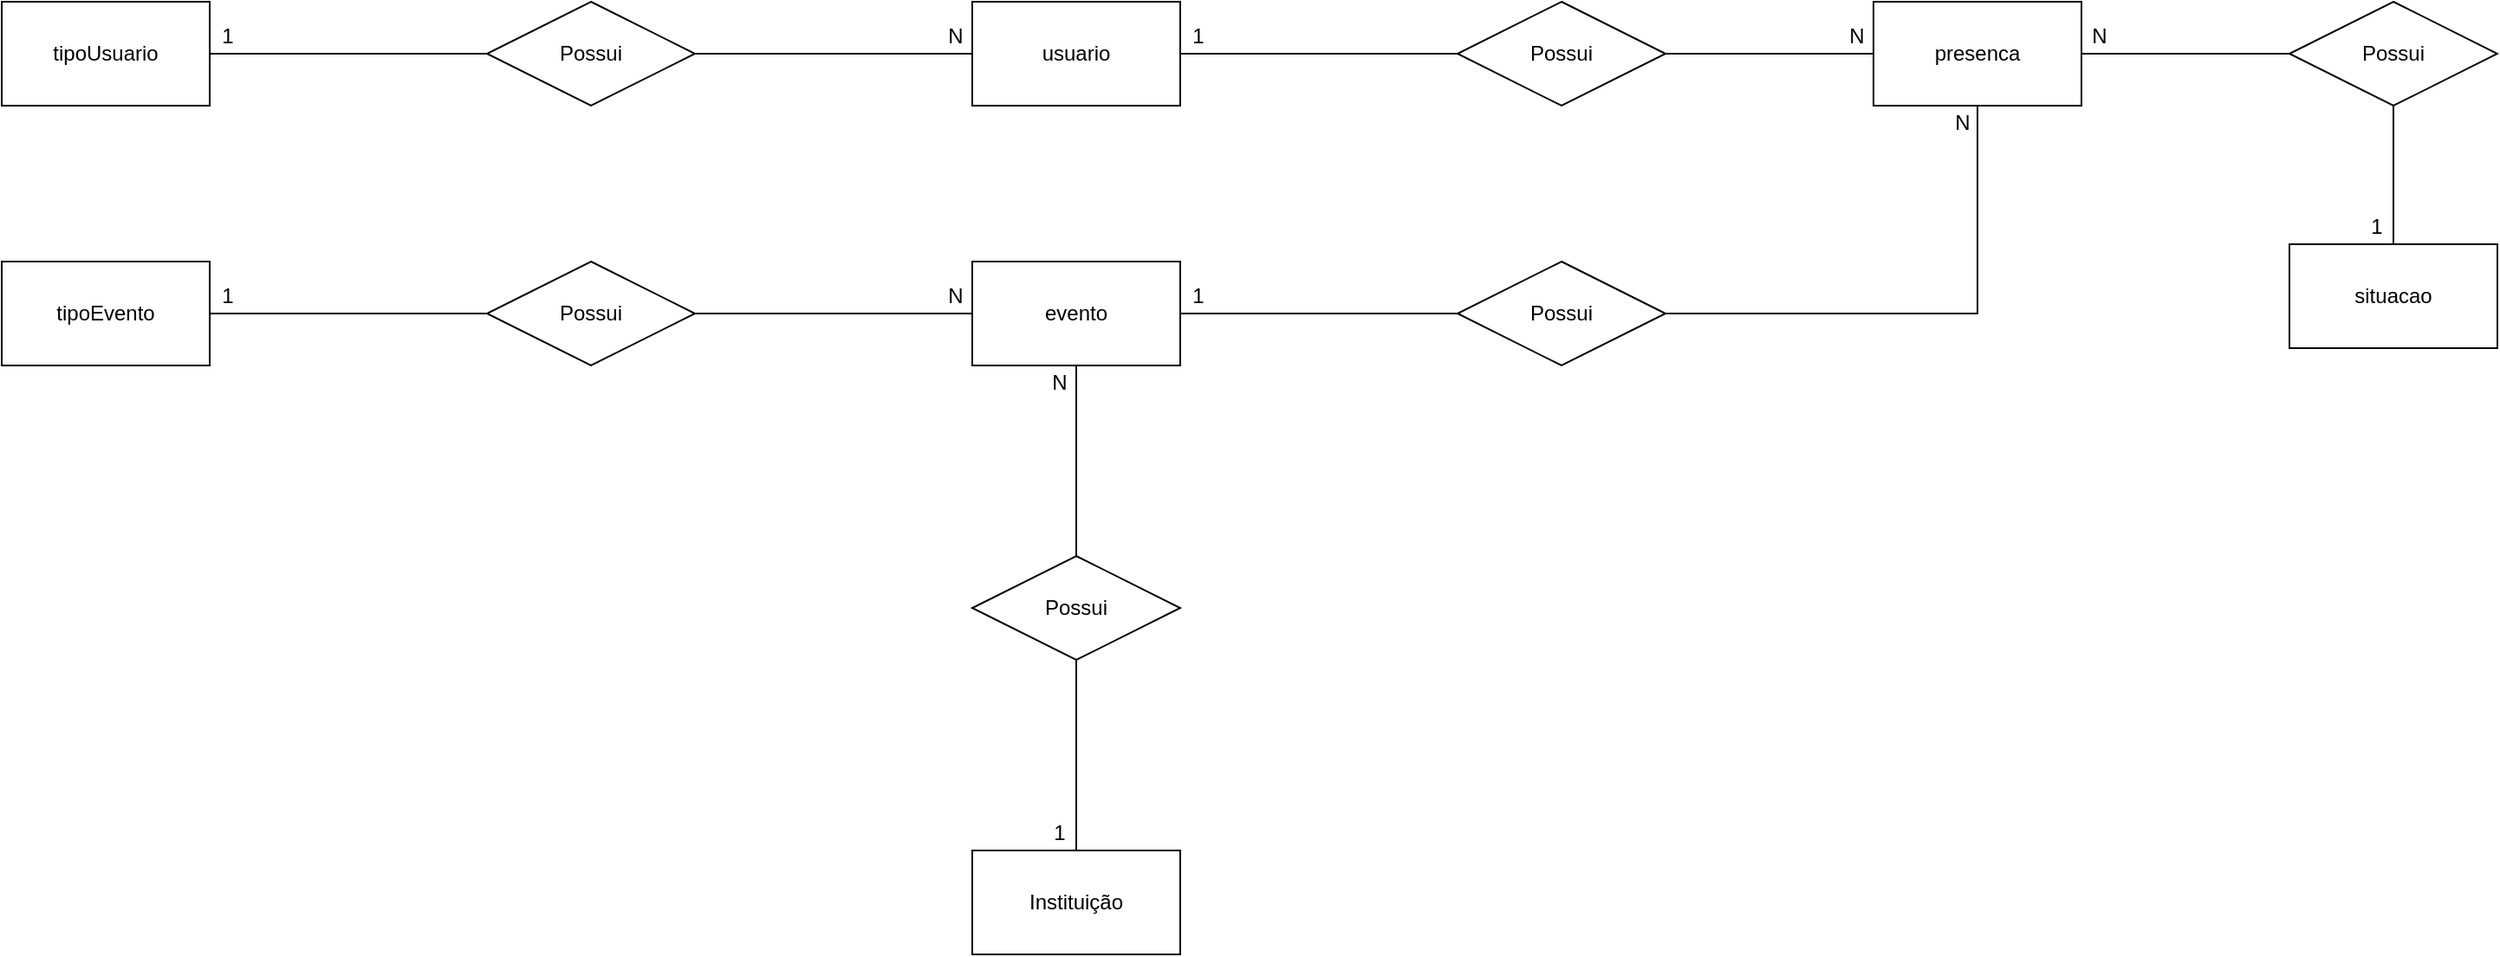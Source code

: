 <mxfile version="14.9.5" type="device" pages="2"><diagram id="WnL27m4Pfzt0Gy1SN3TX" name="Conceitual"><mxGraphModel dx="868" dy="393" grid="1" gridSize="10" guides="1" tooltips="1" connect="1" arrows="1" fold="1" page="1" pageScale="1" pageWidth="827" pageHeight="1169" math="0" shadow="0"><root><mxCell id="0"/><mxCell id="1" parent="0"/><mxCell id="gJbAUklD42hqWamAM_7r-7" style="edgeStyle=orthogonalEdgeStyle;rounded=0;orthogonalLoop=1;jettySize=auto;html=1;endArrow=none;endFill=0;" edge="1" parent="1" source="gJbAUklD42hqWamAM_7r-3" target="gJbAUklD42hqWamAM_7r-5"><mxGeometry relative="1" as="geometry"/></mxCell><mxCell id="gJbAUklD42hqWamAM_7r-3" value="tipoUsuario" style="rounded=0;whiteSpace=wrap;html=1;" vertex="1" parent="1"><mxGeometry x="120" y="40" width="120" height="60" as="geometry"/></mxCell><mxCell id="gJbAUklD42hqWamAM_7r-9" style="edgeStyle=orthogonalEdgeStyle;rounded=0;orthogonalLoop=1;jettySize=auto;html=1;endArrow=none;endFill=0;" edge="1" parent="1" source="gJbAUklD42hqWamAM_7r-5" target="gJbAUklD42hqWamAM_7r-8"><mxGeometry relative="1" as="geometry"/></mxCell><mxCell id="gJbAUklD42hqWamAM_7r-5" value="Possui" style="shape=rhombus;perimeter=rhombusPerimeter;whiteSpace=wrap;html=1;align=center;" vertex="1" parent="1"><mxGeometry x="400" y="40" width="120" height="60" as="geometry"/></mxCell><mxCell id="gJbAUklD42hqWamAM_7r-30" style="edgeStyle=orthogonalEdgeStyle;rounded=0;orthogonalLoop=1;jettySize=auto;html=1;endArrow=none;endFill=0;" edge="1" parent="1" source="gJbAUklD42hqWamAM_7r-8" target="gJbAUklD42hqWamAM_7r-27"><mxGeometry relative="1" as="geometry"/></mxCell><mxCell id="gJbAUklD42hqWamAM_7r-8" value="usuario" style="rounded=0;whiteSpace=wrap;html=1;" vertex="1" parent="1"><mxGeometry x="680" y="40" width="120" height="60" as="geometry"/></mxCell><mxCell id="gJbAUklD42hqWamAM_7r-10" style="edgeStyle=orthogonalEdgeStyle;rounded=0;orthogonalLoop=1;jettySize=auto;html=1;endArrow=none;endFill=0;" edge="1" source="gJbAUklD42hqWamAM_7r-11" target="gJbAUklD42hqWamAM_7r-13" parent="1"><mxGeometry relative="1" as="geometry"/></mxCell><mxCell id="gJbAUklD42hqWamAM_7r-11" value="tipoEvento" style="rounded=0;whiteSpace=wrap;html=1;" vertex="1" parent="1"><mxGeometry x="120" y="190" width="120" height="60" as="geometry"/></mxCell><mxCell id="gJbAUklD42hqWamAM_7r-12" style="edgeStyle=orthogonalEdgeStyle;rounded=0;orthogonalLoop=1;jettySize=auto;html=1;endArrow=none;endFill=0;" edge="1" source="gJbAUklD42hqWamAM_7r-13" target="gJbAUklD42hqWamAM_7r-14" parent="1"><mxGeometry relative="1" as="geometry"/></mxCell><mxCell id="gJbAUklD42hqWamAM_7r-13" value="Possui" style="shape=rhombus;perimeter=rhombusPerimeter;whiteSpace=wrap;html=1;align=center;" vertex="1" parent="1"><mxGeometry x="400" y="190" width="120" height="60" as="geometry"/></mxCell><mxCell id="gJbAUklD42hqWamAM_7r-29" style="edgeStyle=orthogonalEdgeStyle;rounded=0;orthogonalLoop=1;jettySize=auto;html=1;endArrow=none;endFill=0;" edge="1" parent="1" source="gJbAUklD42hqWamAM_7r-14" target="gJbAUklD42hqWamAM_7r-28"><mxGeometry relative="1" as="geometry"/></mxCell><mxCell id="gJbAUklD42hqWamAM_7r-14" value="evento" style="rounded=0;whiteSpace=wrap;html=1;" vertex="1" parent="1"><mxGeometry x="680" y="190" width="120" height="60" as="geometry"/></mxCell><mxCell id="gJbAUklD42hqWamAM_7r-18" value="" style="edgeStyle=orthogonalEdgeStyle;rounded=0;orthogonalLoop=1;jettySize=auto;html=1;endArrow=none;endFill=0;" edge="1" parent="1" source="gJbAUklD42hqWamAM_7r-15" target="gJbAUklD42hqWamAM_7r-14"><mxGeometry relative="1" as="geometry"/></mxCell><mxCell id="gJbAUklD42hqWamAM_7r-15" value="Possui" style="shape=rhombus;perimeter=rhombusPerimeter;whiteSpace=wrap;html=1;align=center;" vertex="1" parent="1"><mxGeometry x="680" y="360" width="120" height="60" as="geometry"/></mxCell><mxCell id="gJbAUklD42hqWamAM_7r-17" value="" style="edgeStyle=orthogonalEdgeStyle;rounded=0;orthogonalLoop=1;jettySize=auto;html=1;endArrow=none;endFill=0;" edge="1" parent="1" source="gJbAUklD42hqWamAM_7r-16" target="gJbAUklD42hqWamAM_7r-15"><mxGeometry relative="1" as="geometry"/></mxCell><mxCell id="gJbAUklD42hqWamAM_7r-16" value="Instituição" style="rounded=0;whiteSpace=wrap;html=1;" vertex="1" parent="1"><mxGeometry x="680" y="530" width="120" height="60" as="geometry"/></mxCell><mxCell id="gJbAUklD42hqWamAM_7r-19" value="1" style="text;html=1;align=center;verticalAlign=middle;resizable=0;points=[];autosize=1;strokeColor=none;" vertex="1" parent="1"><mxGeometry x="240" y="200" width="20" height="20" as="geometry"/></mxCell><mxCell id="gJbAUklD42hqWamAM_7r-20" value="1" style="text;html=1;align=center;verticalAlign=middle;resizable=0;points=[];autosize=1;strokeColor=none;" vertex="1" parent="1"><mxGeometry x="240" y="50" width="20" height="20" as="geometry"/></mxCell><mxCell id="gJbAUklD42hqWamAM_7r-21" value="1" style="text;html=1;align=center;verticalAlign=middle;resizable=0;points=[];autosize=1;strokeColor=none;" vertex="1" parent="1"><mxGeometry x="720" y="510" width="20" height="20" as="geometry"/></mxCell><mxCell id="gJbAUklD42hqWamAM_7r-22" value="N" style="text;html=1;align=center;verticalAlign=middle;resizable=0;points=[];autosize=1;strokeColor=none;" vertex="1" parent="1"><mxGeometry x="660" y="200" width="20" height="20" as="geometry"/></mxCell><mxCell id="gJbAUklD42hqWamAM_7r-23" value="N" style="text;html=1;align=center;verticalAlign=middle;resizable=0;points=[];autosize=1;strokeColor=none;" vertex="1" parent="1"><mxGeometry x="720" y="250" width="20" height="20" as="geometry"/></mxCell><mxCell id="gJbAUklD42hqWamAM_7r-24" value="N" style="text;html=1;align=center;verticalAlign=middle;resizable=0;points=[];autosize=1;strokeColor=none;" vertex="1" parent="1"><mxGeometry x="660" y="50" width="20" height="20" as="geometry"/></mxCell><mxCell id="gJbAUklD42hqWamAM_7r-32" style="edgeStyle=orthogonalEdgeStyle;rounded=0;orthogonalLoop=1;jettySize=auto;html=1;endArrow=none;endFill=0;" edge="1" parent="1" source="gJbAUklD42hqWamAM_7r-27" target="gJbAUklD42hqWamAM_7r-31"><mxGeometry relative="1" as="geometry"/></mxCell><mxCell id="gJbAUklD42hqWamAM_7r-27" value="Possui" style="shape=rhombus;perimeter=rhombusPerimeter;whiteSpace=wrap;html=1;align=center;" vertex="1" parent="1"><mxGeometry x="960" y="40" width="120" height="60" as="geometry"/></mxCell><mxCell id="gJbAUklD42hqWamAM_7r-33" style="edgeStyle=orthogonalEdgeStyle;rounded=0;orthogonalLoop=1;jettySize=auto;html=1;endArrow=none;endFill=0;" edge="1" parent="1" source="gJbAUklD42hqWamAM_7r-28" target="gJbAUklD42hqWamAM_7r-31"><mxGeometry relative="1" as="geometry"/></mxCell><mxCell id="gJbAUklD42hqWamAM_7r-28" value="Possui" style="shape=rhombus;perimeter=rhombusPerimeter;whiteSpace=wrap;html=1;align=center;" vertex="1" parent="1"><mxGeometry x="960" y="190" width="120" height="60" as="geometry"/></mxCell><mxCell id="gJbAUklD42hqWamAM_7r-39" style="edgeStyle=orthogonalEdgeStyle;rounded=0;orthogonalLoop=1;jettySize=auto;html=1;endArrow=none;endFill=0;" edge="1" parent="1" source="gJbAUklD42hqWamAM_7r-31" target="gJbAUklD42hqWamAM_7r-38"><mxGeometry relative="1" as="geometry"/></mxCell><mxCell id="gJbAUklD42hqWamAM_7r-31" value="presenca" style="rounded=0;whiteSpace=wrap;html=1;" vertex="1" parent="1"><mxGeometry x="1200" y="40" width="120" height="60" as="geometry"/></mxCell><mxCell id="gJbAUklD42hqWamAM_7r-34" value="N" style="text;html=1;align=center;verticalAlign=middle;resizable=0;points=[];autosize=1;strokeColor=none;" vertex="1" parent="1"><mxGeometry x="1180" y="50" width="20" height="20" as="geometry"/></mxCell><mxCell id="gJbAUklD42hqWamAM_7r-35" value="N" style="text;html=1;align=center;verticalAlign=middle;resizable=0;points=[];autosize=1;strokeColor=none;" vertex="1" parent="1"><mxGeometry x="1240.5" y="100" width="20" height="20" as="geometry"/></mxCell><mxCell id="gJbAUklD42hqWamAM_7r-36" value="1" style="text;html=1;align=center;verticalAlign=middle;resizable=0;points=[];autosize=1;strokeColor=none;" vertex="1" parent="1"><mxGeometry x="800" y="50" width="20" height="20" as="geometry"/></mxCell><mxCell id="gJbAUklD42hqWamAM_7r-37" value="1" style="text;html=1;align=center;verticalAlign=middle;resizable=0;points=[];autosize=1;strokeColor=none;" vertex="1" parent="1"><mxGeometry x="800" y="200" width="20" height="20" as="geometry"/></mxCell><mxCell id="gJbAUklD42hqWamAM_7r-38" value="Possui" style="shape=rhombus;perimeter=rhombusPerimeter;whiteSpace=wrap;html=1;align=center;" vertex="1" parent="1"><mxGeometry x="1440" y="40" width="120" height="60" as="geometry"/></mxCell><mxCell id="gJbAUklD42hqWamAM_7r-41" value="" style="edgeStyle=orthogonalEdgeStyle;rounded=0;orthogonalLoop=1;jettySize=auto;html=1;endArrow=none;endFill=0;" edge="1" parent="1" source="gJbAUklD42hqWamAM_7r-40" target="gJbAUklD42hqWamAM_7r-38"><mxGeometry relative="1" as="geometry"/></mxCell><mxCell id="gJbAUklD42hqWamAM_7r-40" value="situacao" style="rounded=0;whiteSpace=wrap;html=1;" vertex="1" parent="1"><mxGeometry x="1440" y="180" width="120" height="60" as="geometry"/></mxCell><mxCell id="gJbAUklD42hqWamAM_7r-42" value="1" style="text;html=1;align=center;verticalAlign=middle;resizable=0;points=[];autosize=1;strokeColor=none;" vertex="1" parent="1"><mxGeometry x="1480" y="160" width="20" height="20" as="geometry"/></mxCell><mxCell id="gJbAUklD42hqWamAM_7r-43" value="N" style="text;html=1;align=center;verticalAlign=middle;resizable=0;points=[];autosize=1;strokeColor=none;" vertex="1" parent="1"><mxGeometry x="1320" y="50" width="20" height="20" as="geometry"/></mxCell></root></mxGraphModel></diagram><diagram id="bdfeDhERHMNbC5XspNeh" name="Logico"><mxGraphModel dx="868" dy="393" grid="1" gridSize="10" guides="1" tooltips="1" connect="1" arrows="1" fold="1" page="1" pageScale="1" pageWidth="827" pageHeight="1169" math="0" shadow="0"><root><mxCell id="vj8YOgBfX0iUktZTcDGG-0"/><mxCell id="vj8YOgBfX0iUktZTcDGG-1" parent="vj8YOgBfX0iUktZTcDGG-0"/><mxCell id="vj8YOgBfX0iUktZTcDGG-2" value="tipoUsuario" style="shape=table;startSize=30;container=1;collapsible=1;childLayout=tableLayout;fixedRows=1;rowLines=0;fontStyle=1;align=center;resizeLast=1;" vertex="1" parent="vj8YOgBfX0iUktZTcDGG-1"><mxGeometry width="180" height="100" as="geometry"/></mxCell><mxCell id="vj8YOgBfX0iUktZTcDGG-3" value="" style="shape=partialRectangle;collapsible=0;dropTarget=0;pointerEvents=0;fillColor=none;top=0;left=0;bottom=1;right=0;points=[[0,0.5],[1,0.5]];portConstraint=eastwest;" vertex="1" parent="vj8YOgBfX0iUktZTcDGG-2"><mxGeometry y="30" width="180" height="30" as="geometry"/></mxCell><mxCell id="vj8YOgBfX0iUktZTcDGG-4" value="PK" style="shape=partialRectangle;connectable=0;fillColor=none;top=0;left=0;bottom=0;right=0;fontStyle=1;overflow=hidden;" vertex="1" parent="vj8YOgBfX0iUktZTcDGG-3"><mxGeometry width="30" height="30" as="geometry"/></mxCell><mxCell id="vj8YOgBfX0iUktZTcDGG-5" value="idTipoUsuario" style="shape=partialRectangle;connectable=0;fillColor=none;top=0;left=0;bottom=0;right=0;align=left;spacingLeft=6;fontStyle=5;overflow=hidden;" vertex="1" parent="vj8YOgBfX0iUktZTcDGG-3"><mxGeometry x="30" width="150" height="30" as="geometry"/></mxCell><mxCell id="vj8YOgBfX0iUktZTcDGG-6" value="" style="shape=partialRectangle;collapsible=0;dropTarget=0;pointerEvents=0;fillColor=none;top=0;left=0;bottom=0;right=0;points=[[0,0.5],[1,0.5]];portConstraint=eastwest;" vertex="1" parent="vj8YOgBfX0iUktZTcDGG-2"><mxGeometry y="60" width="180" height="30" as="geometry"/></mxCell><mxCell id="vj8YOgBfX0iUktZTcDGG-7" value="" style="shape=partialRectangle;connectable=0;fillColor=none;top=0;left=0;bottom=0;right=0;editable=1;overflow=hidden;" vertex="1" parent="vj8YOgBfX0iUktZTcDGG-6"><mxGeometry width="30" height="30" as="geometry"/></mxCell><mxCell id="vj8YOgBfX0iUktZTcDGG-8" value="tituloTipoUsuario" style="shape=partialRectangle;connectable=0;fillColor=none;top=0;left=0;bottom=0;right=0;align=left;spacingLeft=6;overflow=hidden;" vertex="1" parent="vj8YOgBfX0iUktZTcDGG-6"><mxGeometry x="30" width="150" height="30" as="geometry"/></mxCell><mxCell id="vj8YOgBfX0iUktZTcDGG-15" value="tipoEvento" style="shape=table;startSize=30;container=1;collapsible=1;childLayout=tableLayout;fixedRows=1;rowLines=0;fontStyle=1;align=center;resizeLast=1;" vertex="1" parent="vj8YOgBfX0iUktZTcDGG-1"><mxGeometry x="350" width="180" height="100" as="geometry"/></mxCell><mxCell id="vj8YOgBfX0iUktZTcDGG-16" value="" style="shape=partialRectangle;collapsible=0;dropTarget=0;pointerEvents=0;fillColor=none;top=0;left=0;bottom=1;right=0;points=[[0,0.5],[1,0.5]];portConstraint=eastwest;" vertex="1" parent="vj8YOgBfX0iUktZTcDGG-15"><mxGeometry y="30" width="180" height="30" as="geometry"/></mxCell><mxCell id="vj8YOgBfX0iUktZTcDGG-17" value="PK" style="shape=partialRectangle;connectable=0;fillColor=none;top=0;left=0;bottom=0;right=0;fontStyle=1;overflow=hidden;" vertex="1" parent="vj8YOgBfX0iUktZTcDGG-16"><mxGeometry width="30" height="30" as="geometry"/></mxCell><mxCell id="vj8YOgBfX0iUktZTcDGG-18" value="idTipoEvento" style="shape=partialRectangle;connectable=0;fillColor=none;top=0;left=0;bottom=0;right=0;align=left;spacingLeft=6;fontStyle=5;overflow=hidden;" vertex="1" parent="vj8YOgBfX0iUktZTcDGG-16"><mxGeometry x="30" width="150" height="30" as="geometry"/></mxCell><mxCell id="vj8YOgBfX0iUktZTcDGG-19" value="" style="shape=partialRectangle;collapsible=0;dropTarget=0;pointerEvents=0;fillColor=none;top=0;left=0;bottom=0;right=0;points=[[0,0.5],[1,0.5]];portConstraint=eastwest;" vertex="1" parent="vj8YOgBfX0iUktZTcDGG-15"><mxGeometry y="60" width="180" height="30" as="geometry"/></mxCell><mxCell id="vj8YOgBfX0iUktZTcDGG-20" value="" style="shape=partialRectangle;connectable=0;fillColor=none;top=0;left=0;bottom=0;right=0;editable=1;overflow=hidden;" vertex="1" parent="vj8YOgBfX0iUktZTcDGG-19"><mxGeometry width="30" height="30" as="geometry"/></mxCell><mxCell id="vj8YOgBfX0iUktZTcDGG-21" value="tituloTipoEvento" style="shape=partialRectangle;connectable=0;fillColor=none;top=0;left=0;bottom=0;right=0;align=left;spacingLeft=6;overflow=hidden;" vertex="1" parent="vj8YOgBfX0iUktZTcDGG-19"><mxGeometry x="30" width="150" height="30" as="geometry"/></mxCell><mxCell id="vj8YOgBfX0iUktZTcDGG-22" value="usuario" style="shape=table;startSize=30;container=1;collapsible=1;childLayout=tableLayout;fixedRows=1;rowLines=0;fontStyle=1;align=center;resizeLast=1;" vertex="1" parent="vj8YOgBfX0iUktZTcDGG-1"><mxGeometry y="180" width="180" height="190" as="geometry"/></mxCell><mxCell id="vj8YOgBfX0iUktZTcDGG-23" value="" style="shape=partialRectangle;collapsible=0;dropTarget=0;pointerEvents=0;fillColor=none;top=0;left=0;bottom=0;right=0;points=[[0,0.5],[1,0.5]];portConstraint=eastwest;" vertex="1" parent="vj8YOgBfX0iUktZTcDGG-22"><mxGeometry y="30" width="180" height="30" as="geometry"/></mxCell><mxCell id="vj8YOgBfX0iUktZTcDGG-24" value="PK" style="shape=partialRectangle;connectable=0;fillColor=none;top=0;left=0;bottom=0;right=0;fontStyle=1;overflow=hidden;" vertex="1" parent="vj8YOgBfX0iUktZTcDGG-23"><mxGeometry width="60" height="30" as="geometry"/></mxCell><mxCell id="vj8YOgBfX0iUktZTcDGG-25" value="idUsuario" style="shape=partialRectangle;connectable=0;fillColor=none;top=0;left=0;bottom=0;right=0;align=left;spacingLeft=6;fontStyle=5;overflow=hidden;" vertex="1" parent="vj8YOgBfX0iUktZTcDGG-23"><mxGeometry x="60" width="120" height="30" as="geometry"/></mxCell><mxCell id="vj8YOgBfX0iUktZTcDGG-26" value="" style="shape=partialRectangle;collapsible=0;dropTarget=0;pointerEvents=0;fillColor=none;top=0;left=0;bottom=1;right=0;points=[[0,0.5],[1,0.5]];portConstraint=eastwest;" vertex="1" parent="vj8YOgBfX0iUktZTcDGG-22"><mxGeometry y="60" width="180" height="30" as="geometry"/></mxCell><mxCell id="vj8YOgBfX0iUktZTcDGG-27" value="FK" style="shape=partialRectangle;connectable=0;fillColor=none;top=0;left=0;bottom=0;right=0;fontStyle=1;overflow=hidden;" vertex="1" parent="vj8YOgBfX0iUktZTcDGG-26"><mxGeometry width="60" height="30" as="geometry"/></mxCell><mxCell id="vj8YOgBfX0iUktZTcDGG-28" value="idTipoUsuario" style="shape=partialRectangle;connectable=0;fillColor=none;top=0;left=0;bottom=0;right=0;align=left;spacingLeft=6;fontStyle=5;overflow=hidden;" vertex="1" parent="vj8YOgBfX0iUktZTcDGG-26"><mxGeometry x="60" width="120" height="30" as="geometry"/></mxCell><mxCell id="vj8YOgBfX0iUktZTcDGG-29" value="" style="shape=partialRectangle;collapsible=0;dropTarget=0;pointerEvents=0;fillColor=none;top=0;left=0;bottom=0;right=0;points=[[0,0.5],[1,0.5]];portConstraint=eastwest;" vertex="1" parent="vj8YOgBfX0iUktZTcDGG-22"><mxGeometry y="90" width="180" height="30" as="geometry"/></mxCell><mxCell id="vj8YOgBfX0iUktZTcDGG-30" value="" style="shape=partialRectangle;connectable=0;fillColor=none;top=0;left=0;bottom=0;right=0;editable=1;overflow=hidden;" vertex="1" parent="vj8YOgBfX0iUktZTcDGG-29"><mxGeometry width="60" height="30" as="geometry"/></mxCell><mxCell id="vj8YOgBfX0iUktZTcDGG-31" value="nomeUsuario" style="shape=partialRectangle;connectable=0;fillColor=none;top=0;left=0;bottom=0;right=0;align=left;spacingLeft=6;overflow=hidden;" vertex="1" parent="vj8YOgBfX0iUktZTcDGG-29"><mxGeometry x="60" width="120" height="30" as="geometry"/></mxCell><mxCell id="vj8YOgBfX0iUktZTcDGG-32" value="" style="shape=partialRectangle;collapsible=0;dropTarget=0;pointerEvents=0;fillColor=none;top=0;left=0;bottom=0;right=0;points=[[0,0.5],[1,0.5]];portConstraint=eastwest;" vertex="1" parent="vj8YOgBfX0iUktZTcDGG-22"><mxGeometry y="120" width="180" height="30" as="geometry"/></mxCell><mxCell id="vj8YOgBfX0iUktZTcDGG-33" value="" style="shape=partialRectangle;connectable=0;fillColor=none;top=0;left=0;bottom=0;right=0;editable=1;overflow=hidden;" vertex="1" parent="vj8YOgBfX0iUktZTcDGG-32"><mxGeometry width="60" height="30" as="geometry"/></mxCell><mxCell id="vj8YOgBfX0iUktZTcDGG-34" value="email" style="shape=partialRectangle;connectable=0;fillColor=none;top=0;left=0;bottom=0;right=0;align=left;spacingLeft=6;overflow=hidden;" vertex="1" parent="vj8YOgBfX0iUktZTcDGG-32"><mxGeometry x="60" width="120" height="30" as="geometry"/></mxCell><mxCell id="vj8YOgBfX0iUktZTcDGG-35" value="" style="shape=partialRectangle;collapsible=0;dropTarget=0;pointerEvents=0;fillColor=none;top=0;left=0;bottom=0;right=0;points=[[0,0.5],[1,0.5]];portConstraint=eastwest;" vertex="1" parent="vj8YOgBfX0iUktZTcDGG-22"><mxGeometry y="150" width="180" height="30" as="geometry"/></mxCell><mxCell id="vj8YOgBfX0iUktZTcDGG-36" value="" style="shape=partialRectangle;connectable=0;fillColor=none;top=0;left=0;bottom=0;right=0;editable=1;overflow=hidden;" vertex="1" parent="vj8YOgBfX0iUktZTcDGG-35"><mxGeometry width="60" height="30" as="geometry"/></mxCell><mxCell id="vj8YOgBfX0iUktZTcDGG-37" value="senha" style="shape=partialRectangle;connectable=0;fillColor=none;top=0;left=0;bottom=0;right=0;align=left;spacingLeft=6;overflow=hidden;" vertex="1" parent="vj8YOgBfX0iUktZTcDGG-35"><mxGeometry x="60" width="120" height="30" as="geometry"/></mxCell><mxCell id="vj8YOgBfX0iUktZTcDGG-38" value="evento" style="shape=table;startSize=30;container=1;collapsible=1;childLayout=tableLayout;fixedRows=1;rowLines=0;fontStyle=1;align=center;resizeLast=1;" vertex="1" parent="vj8YOgBfX0iUktZTcDGG-1"><mxGeometry x="550" y="210" width="180" height="250" as="geometry"/></mxCell><mxCell id="vj8YOgBfX0iUktZTcDGG-39" value="" style="shape=partialRectangle;collapsible=0;dropTarget=0;pointerEvents=0;fillColor=none;top=0;left=0;bottom=0;right=0;points=[[0,0.5],[1,0.5]];portConstraint=eastwest;" vertex="1" parent="vj8YOgBfX0iUktZTcDGG-38"><mxGeometry y="30" width="180" height="30" as="geometry"/></mxCell><mxCell id="vj8YOgBfX0iUktZTcDGG-40" value="PK" style="shape=partialRectangle;connectable=0;fillColor=none;top=0;left=0;bottom=0;right=0;fontStyle=1;overflow=hidden;" vertex="1" parent="vj8YOgBfX0iUktZTcDGG-39"><mxGeometry width="60" height="30" as="geometry"/></mxCell><mxCell id="vj8YOgBfX0iUktZTcDGG-41" value="idEvento" style="shape=partialRectangle;connectable=0;fillColor=none;top=0;left=0;bottom=0;right=0;align=left;spacingLeft=6;fontStyle=5;overflow=hidden;" vertex="1" parent="vj8YOgBfX0iUktZTcDGG-39"><mxGeometry x="60" width="120" height="30" as="geometry"/></mxCell><mxCell id="vj8YOgBfX0iUktZTcDGG-54" value="" style="shape=partialRectangle;collapsible=0;dropTarget=0;pointerEvents=0;fillColor=none;top=0;left=0;bottom=0;right=0;points=[[0,0.5],[1,0.5]];portConstraint=eastwest;" vertex="1" parent="vj8YOgBfX0iUktZTcDGG-38"><mxGeometry y="60" width="180" height="30" as="geometry"/></mxCell><mxCell id="vj8YOgBfX0iUktZTcDGG-55" value="FK" style="shape=partialRectangle;connectable=0;fillColor=none;top=0;left=0;bottom=0;right=0;fontStyle=1;overflow=hidden;" vertex="1" parent="vj8YOgBfX0iUktZTcDGG-54"><mxGeometry width="60" height="30" as="geometry"/></mxCell><mxCell id="vj8YOgBfX0iUktZTcDGG-56" value="idInstituicao" style="shape=partialRectangle;connectable=0;fillColor=none;top=0;left=0;bottom=0;right=0;align=left;spacingLeft=6;fontStyle=5;overflow=hidden;" vertex="1" parent="vj8YOgBfX0iUktZTcDGG-54"><mxGeometry x="60" width="120" height="30" as="geometry"/></mxCell><mxCell id="vj8YOgBfX0iUktZTcDGG-42" value="" style="shape=partialRectangle;collapsible=0;dropTarget=0;pointerEvents=0;fillColor=none;top=0;left=0;bottom=1;right=0;points=[[0,0.5],[1,0.5]];portConstraint=eastwest;" vertex="1" parent="vj8YOgBfX0iUktZTcDGG-38"><mxGeometry y="90" width="180" height="30" as="geometry"/></mxCell><mxCell id="vj8YOgBfX0iUktZTcDGG-43" value="FK" style="shape=partialRectangle;connectable=0;fillColor=none;top=0;left=0;bottom=0;right=0;fontStyle=1;overflow=hidden;" vertex="1" parent="vj8YOgBfX0iUktZTcDGG-42"><mxGeometry width="60" height="30" as="geometry"/></mxCell><mxCell id="vj8YOgBfX0iUktZTcDGG-44" value="idTipoEvento" style="shape=partialRectangle;connectable=0;fillColor=none;top=0;left=0;bottom=0;right=0;align=left;spacingLeft=6;fontStyle=5;overflow=hidden;" vertex="1" parent="vj8YOgBfX0iUktZTcDGG-42"><mxGeometry x="60" width="120" height="30" as="geometry"/></mxCell><mxCell id="vj8YOgBfX0iUktZTcDGG-45" value="" style="shape=partialRectangle;collapsible=0;dropTarget=0;pointerEvents=0;fillColor=none;top=0;left=0;bottom=0;right=0;points=[[0,0.5],[1,0.5]];portConstraint=eastwest;" vertex="1" parent="vj8YOgBfX0iUktZTcDGG-38"><mxGeometry y="120" width="180" height="30" as="geometry"/></mxCell><mxCell id="vj8YOgBfX0iUktZTcDGG-46" value="" style="shape=partialRectangle;connectable=0;fillColor=none;top=0;left=0;bottom=0;right=0;editable=1;overflow=hidden;" vertex="1" parent="vj8YOgBfX0iUktZTcDGG-45"><mxGeometry width="60" height="30" as="geometry"/></mxCell><mxCell id="vj8YOgBfX0iUktZTcDGG-47" value="nomeEvento" style="shape=partialRectangle;connectable=0;fillColor=none;top=0;left=0;bottom=0;right=0;align=left;spacingLeft=6;overflow=hidden;" vertex="1" parent="vj8YOgBfX0iUktZTcDGG-45"><mxGeometry x="60" width="120" height="30" as="geometry"/></mxCell><mxCell id="vj8YOgBfX0iUktZTcDGG-48" value="" style="shape=partialRectangle;collapsible=0;dropTarget=0;pointerEvents=0;fillColor=none;top=0;left=0;bottom=0;right=0;points=[[0,0.5],[1,0.5]];portConstraint=eastwest;" vertex="1" parent="vj8YOgBfX0iUktZTcDGG-38"><mxGeometry y="150" width="180" height="30" as="geometry"/></mxCell><mxCell id="vj8YOgBfX0iUktZTcDGG-49" value="" style="shape=partialRectangle;connectable=0;fillColor=none;top=0;left=0;bottom=0;right=0;editable=1;overflow=hidden;" vertex="1" parent="vj8YOgBfX0iUktZTcDGG-48"><mxGeometry width="60" height="30" as="geometry"/></mxCell><mxCell id="vj8YOgBfX0iUktZTcDGG-50" value="descricaoEvento" style="shape=partialRectangle;connectable=0;fillColor=none;top=0;left=0;bottom=0;right=0;align=left;spacingLeft=6;overflow=hidden;" vertex="1" parent="vj8YOgBfX0iUktZTcDGG-48"><mxGeometry x="60" width="120" height="30" as="geometry"/></mxCell><mxCell id="vj8YOgBfX0iUktZTcDGG-57" value="" style="shape=partialRectangle;collapsible=0;dropTarget=0;pointerEvents=0;fillColor=none;top=0;left=0;bottom=0;right=0;points=[[0,0.5],[1,0.5]];portConstraint=eastwest;" vertex="1" parent="vj8YOgBfX0iUktZTcDGG-38"><mxGeometry y="180" width="180" height="30" as="geometry"/></mxCell><mxCell id="vj8YOgBfX0iUktZTcDGG-58" value="" style="shape=partialRectangle;connectable=0;fillColor=none;top=0;left=0;bottom=0;right=0;editable=1;overflow=hidden;" vertex="1" parent="vj8YOgBfX0iUktZTcDGG-57"><mxGeometry width="60" height="30" as="geometry"/></mxCell><mxCell id="vj8YOgBfX0iUktZTcDGG-59" value="acessoEvento" style="shape=partialRectangle;connectable=0;fillColor=none;top=0;left=0;bottom=0;right=0;align=left;spacingLeft=6;overflow=hidden;" vertex="1" parent="vj8YOgBfX0iUktZTcDGG-57"><mxGeometry x="60" width="120" height="30" as="geometry"/></mxCell><mxCell id="vj8YOgBfX0iUktZTcDGG-51" value="" style="shape=partialRectangle;collapsible=0;dropTarget=0;pointerEvents=0;fillColor=none;top=0;left=0;bottom=0;right=0;points=[[0,0.5],[1,0.5]];portConstraint=eastwest;" vertex="1" parent="vj8YOgBfX0iUktZTcDGG-38"><mxGeometry y="210" width="180" height="30" as="geometry"/></mxCell><mxCell id="vj8YOgBfX0iUktZTcDGG-52" value="" style="shape=partialRectangle;connectable=0;fillColor=none;top=0;left=0;bottom=0;right=0;editable=1;overflow=hidden;" vertex="1" parent="vj8YOgBfX0iUktZTcDGG-51"><mxGeometry width="60" height="30" as="geometry"/></mxCell><mxCell id="vj8YOgBfX0iUktZTcDGG-53" value="dataEvento" style="shape=partialRectangle;connectable=0;fillColor=none;top=0;left=0;bottom=0;right=0;align=left;spacingLeft=6;overflow=hidden;" vertex="1" parent="vj8YOgBfX0iUktZTcDGG-51"><mxGeometry x="60" width="120" height="30" as="geometry"/></mxCell><mxCell id="vj8YOgBfX0iUktZTcDGG-60" value="instituicao" style="shape=table;startSize=30;container=1;collapsible=1;childLayout=tableLayout;fixedRows=1;rowLines=0;fontStyle=1;align=center;resizeLast=1;" vertex="1" parent="vj8YOgBfX0iUktZTcDGG-1"><mxGeometry x="647" width="180" height="160" as="geometry"/></mxCell><mxCell id="vj8YOgBfX0iUktZTcDGG-61" value="" style="shape=partialRectangle;collapsible=0;dropTarget=0;pointerEvents=0;fillColor=none;top=0;left=0;bottom=1;right=0;points=[[0,0.5],[1,0.5]];portConstraint=eastwest;" vertex="1" parent="vj8YOgBfX0iUktZTcDGG-60"><mxGeometry y="30" width="180" height="30" as="geometry"/></mxCell><mxCell id="vj8YOgBfX0iUktZTcDGG-62" value="PK" style="shape=partialRectangle;connectable=0;fillColor=none;top=0;left=0;bottom=0;right=0;fontStyle=1;overflow=hidden;" vertex="1" parent="vj8YOgBfX0iUktZTcDGG-61"><mxGeometry width="30" height="30" as="geometry"/></mxCell><mxCell id="vj8YOgBfX0iUktZTcDGG-63" value="idInstituicao" style="shape=partialRectangle;connectable=0;fillColor=none;top=0;left=0;bottom=0;right=0;align=left;spacingLeft=6;fontStyle=5;overflow=hidden;" vertex="1" parent="vj8YOgBfX0iUktZTcDGG-61"><mxGeometry x="30" width="150" height="30" as="geometry"/></mxCell><mxCell id="vj8YOgBfX0iUktZTcDGG-64" value="" style="shape=partialRectangle;collapsible=0;dropTarget=0;pointerEvents=0;fillColor=none;top=0;left=0;bottom=0;right=0;points=[[0,0.5],[1,0.5]];portConstraint=eastwest;" vertex="1" parent="vj8YOgBfX0iUktZTcDGG-60"><mxGeometry y="60" width="180" height="30" as="geometry"/></mxCell><mxCell id="vj8YOgBfX0iUktZTcDGG-65" value="" style="shape=partialRectangle;connectable=0;fillColor=none;top=0;left=0;bottom=0;right=0;editable=1;overflow=hidden;" vertex="1" parent="vj8YOgBfX0iUktZTcDGG-64"><mxGeometry width="30" height="30" as="geometry"/></mxCell><mxCell id="vj8YOgBfX0iUktZTcDGG-66" value="cnpj" style="shape=partialRectangle;connectable=0;fillColor=none;top=0;left=0;bottom=0;right=0;align=left;spacingLeft=6;overflow=hidden;" vertex="1" parent="vj8YOgBfX0iUktZTcDGG-64"><mxGeometry x="30" width="150" height="30" as="geometry"/></mxCell><mxCell id="vj8YOgBfX0iUktZTcDGG-67" value="" style="shape=partialRectangle;collapsible=0;dropTarget=0;pointerEvents=0;fillColor=none;top=0;left=0;bottom=0;right=0;points=[[0,0.5],[1,0.5]];portConstraint=eastwest;" vertex="1" parent="vj8YOgBfX0iUktZTcDGG-60"><mxGeometry y="90" width="180" height="30" as="geometry"/></mxCell><mxCell id="vj8YOgBfX0iUktZTcDGG-68" value="" style="shape=partialRectangle;connectable=0;fillColor=none;top=0;left=0;bottom=0;right=0;editable=1;overflow=hidden;" vertex="1" parent="vj8YOgBfX0iUktZTcDGG-67"><mxGeometry width="30" height="30" as="geometry"/></mxCell><mxCell id="vj8YOgBfX0iUktZTcDGG-69" value="nomeFantasia" style="shape=partialRectangle;connectable=0;fillColor=none;top=0;left=0;bottom=0;right=0;align=left;spacingLeft=6;overflow=hidden;" vertex="1" parent="vj8YOgBfX0iUktZTcDGG-67"><mxGeometry x="30" width="150" height="30" as="geometry"/></mxCell><mxCell id="vj8YOgBfX0iUktZTcDGG-70" value="" style="shape=partialRectangle;collapsible=0;dropTarget=0;pointerEvents=0;fillColor=none;top=0;left=0;bottom=0;right=0;points=[[0,0.5],[1,0.5]];portConstraint=eastwest;" vertex="1" parent="vj8YOgBfX0iUktZTcDGG-60"><mxGeometry y="120" width="180" height="30" as="geometry"/></mxCell><mxCell id="vj8YOgBfX0iUktZTcDGG-71" value="" style="shape=partialRectangle;connectable=0;fillColor=none;top=0;left=0;bottom=0;right=0;editable=1;overflow=hidden;" vertex="1" parent="vj8YOgBfX0iUktZTcDGG-70"><mxGeometry width="30" height="30" as="geometry"/></mxCell><mxCell id="vj8YOgBfX0iUktZTcDGG-72" value="endereco" style="shape=partialRectangle;connectable=0;fillColor=none;top=0;left=0;bottom=0;right=0;align=left;spacingLeft=6;overflow=hidden;" vertex="1" parent="vj8YOgBfX0iUktZTcDGG-70"><mxGeometry x="30" width="150" height="30" as="geometry"/></mxCell><mxCell id="vj8YOgBfX0iUktZTcDGG-73" value="presenca" style="shape=table;startSize=30;container=1;collapsible=1;childLayout=tableLayout;fixedRows=1;rowLines=0;fontStyle=1;align=center;resizeLast=1;" vertex="1" parent="vj8YOgBfX0iUktZTcDGG-1"><mxGeometry x="290" y="210" width="180" height="220" as="geometry"/></mxCell><mxCell id="vj8YOgBfX0iUktZTcDGG-74" value="" style="shape=partialRectangle;collapsible=0;dropTarget=0;pointerEvents=0;fillColor=none;top=0;left=0;bottom=0;right=0;points=[[0,0.5],[1,0.5]];portConstraint=eastwest;" vertex="1" parent="vj8YOgBfX0iUktZTcDGG-73"><mxGeometry y="30" width="180" height="30" as="geometry"/></mxCell><mxCell id="vj8YOgBfX0iUktZTcDGG-75" value="PK" style="shape=partialRectangle;connectable=0;fillColor=none;top=0;left=0;bottom=0;right=0;fontStyle=1;overflow=hidden;" vertex="1" parent="vj8YOgBfX0iUktZTcDGG-74"><mxGeometry width="60" height="30" as="geometry"/></mxCell><mxCell id="vj8YOgBfX0iUktZTcDGG-76" value="idPresenca" style="shape=partialRectangle;connectable=0;fillColor=none;top=0;left=0;bottom=0;right=0;align=left;spacingLeft=6;fontStyle=5;overflow=hidden;" vertex="1" parent="vj8YOgBfX0iUktZTcDGG-74"><mxGeometry x="60" width="120" height="30" as="geometry"/></mxCell><mxCell id="vj8YOgBfX0iUktZTcDGG-86" value="" style="shape=partialRectangle;collapsible=0;dropTarget=0;pointerEvents=0;fillColor=none;top=0;left=0;bottom=0;right=0;points=[[0,0.5],[1,0.5]];portConstraint=eastwest;" vertex="1" parent="vj8YOgBfX0iUktZTcDGG-73"><mxGeometry y="60" width="180" height="30" as="geometry"/></mxCell><mxCell id="vj8YOgBfX0iUktZTcDGG-87" value="FK" style="shape=partialRectangle;connectable=0;fillColor=none;top=0;left=0;bottom=0;right=0;fontStyle=1;overflow=hidden;" vertex="1" parent="vj8YOgBfX0iUktZTcDGG-86"><mxGeometry width="60" height="30" as="geometry"/></mxCell><mxCell id="vj8YOgBfX0iUktZTcDGG-88" value="idEvento" style="shape=partialRectangle;connectable=0;fillColor=none;top=0;left=0;bottom=0;right=0;align=left;spacingLeft=6;fontStyle=5;overflow=hidden;" vertex="1" parent="vj8YOgBfX0iUktZTcDGG-86"><mxGeometry x="60" width="120" height="30" as="geometry"/></mxCell><mxCell id="vj8YOgBfX0iUktZTcDGG-89" value="" style="shape=partialRectangle;collapsible=0;dropTarget=0;pointerEvents=0;fillColor=none;top=0;left=0;bottom=0;right=0;points=[[0,0.5],[1,0.5]];portConstraint=eastwest;" vertex="1" parent="vj8YOgBfX0iUktZTcDGG-73"><mxGeometry y="90" width="180" height="30" as="geometry"/></mxCell><mxCell id="vj8YOgBfX0iUktZTcDGG-90" value="FK" style="shape=partialRectangle;connectable=0;fillColor=none;top=0;left=0;bottom=0;right=0;fontStyle=1;overflow=hidden;" vertex="1" parent="vj8YOgBfX0iUktZTcDGG-89"><mxGeometry width="60" height="30" as="geometry"/></mxCell><mxCell id="vj8YOgBfX0iUktZTcDGG-91" value="idUsuario" style="shape=partialRectangle;connectable=0;fillColor=none;top=0;left=0;bottom=0;right=0;align=left;spacingLeft=6;fontStyle=5;overflow=hidden;" vertex="1" parent="vj8YOgBfX0iUktZTcDGG-89"><mxGeometry x="60" width="120" height="30" as="geometry"/></mxCell><mxCell id="vj8YOgBfX0iUktZTcDGG-77" value="" style="shape=partialRectangle;collapsible=0;dropTarget=0;pointerEvents=0;fillColor=none;top=0;left=0;bottom=1;right=0;points=[[0,0.5],[1,0.5]];portConstraint=eastwest;" vertex="1" parent="vj8YOgBfX0iUktZTcDGG-73"><mxGeometry y="120" width="180" height="30" as="geometry"/></mxCell><mxCell id="vj8YOgBfX0iUktZTcDGG-78" value="FK" style="shape=partialRectangle;connectable=0;fillColor=none;top=0;left=0;bottom=0;right=0;fontStyle=1;overflow=hidden;" vertex="1" parent="vj8YOgBfX0iUktZTcDGG-77"><mxGeometry width="60" height="30" as="geometry"/></mxCell><mxCell id="vj8YOgBfX0iUktZTcDGG-79" value="idSituacao" style="shape=partialRectangle;connectable=0;fillColor=none;top=0;left=0;bottom=0;right=0;align=left;spacingLeft=6;fontStyle=5;overflow=hidden;" vertex="1" parent="vj8YOgBfX0iUktZTcDGG-77"><mxGeometry x="60" width="120" height="30" as="geometry"/></mxCell><mxCell id="vj8YOgBfX0iUktZTcDGG-80" value="" style="shape=partialRectangle;collapsible=0;dropTarget=0;pointerEvents=0;fillColor=none;top=0;left=0;bottom=0;right=0;points=[[0,0.5],[1,0.5]];portConstraint=eastwest;" vertex="1" parent="vj8YOgBfX0iUktZTcDGG-73"><mxGeometry y="150" width="180" height="30" as="geometry"/></mxCell><mxCell id="vj8YOgBfX0iUktZTcDGG-81" value="" style="shape=partialRectangle;connectable=0;fillColor=none;top=0;left=0;bottom=0;right=0;editable=1;overflow=hidden;" vertex="1" parent="vj8YOgBfX0iUktZTcDGG-80"><mxGeometry width="60" height="30" as="geometry"/></mxCell><mxCell id="vj8YOgBfX0iUktZTcDGG-82" value="Row 3" style="shape=partialRectangle;connectable=0;fillColor=none;top=0;left=0;bottom=0;right=0;align=left;spacingLeft=6;overflow=hidden;" vertex="1" parent="vj8YOgBfX0iUktZTcDGG-80"><mxGeometry x="60" width="120" height="30" as="geometry"/></mxCell><mxCell id="vj8YOgBfX0iUktZTcDGG-83" value="" style="shape=partialRectangle;collapsible=0;dropTarget=0;pointerEvents=0;fillColor=none;top=0;left=0;bottom=0;right=0;points=[[0,0.5],[1,0.5]];portConstraint=eastwest;" vertex="1" parent="vj8YOgBfX0iUktZTcDGG-73"><mxGeometry y="180" width="180" height="30" as="geometry"/></mxCell><mxCell id="vj8YOgBfX0iUktZTcDGG-84" value="" style="shape=partialRectangle;connectable=0;fillColor=none;top=0;left=0;bottom=0;right=0;editable=1;overflow=hidden;" vertex="1" parent="vj8YOgBfX0iUktZTcDGG-83"><mxGeometry width="60" height="30" as="geometry"/></mxCell><mxCell id="vj8YOgBfX0iUktZTcDGG-85" value="Row 4" style="shape=partialRectangle;connectable=0;fillColor=none;top=0;left=0;bottom=0;right=0;align=left;spacingLeft=6;overflow=hidden;" vertex="1" parent="vj8YOgBfX0iUktZTcDGG-83"><mxGeometry x="60" width="120" height="30" as="geometry"/></mxCell><mxCell id="vj8YOgBfX0iUktZTcDGG-92" value="situacao" style="shape=table;startSize=30;container=1;collapsible=1;childLayout=tableLayout;fixedRows=1;rowLines=0;fontStyle=1;align=center;resizeLast=1;" vertex="1" parent="vj8YOgBfX0iUktZTcDGG-1"><mxGeometry x="290" y="520" width="180" height="100" as="geometry"/></mxCell><mxCell id="vj8YOgBfX0iUktZTcDGG-93" value="" style="shape=partialRectangle;collapsible=0;dropTarget=0;pointerEvents=0;fillColor=none;top=0;left=0;bottom=1;right=0;points=[[0,0.5],[1,0.5]];portConstraint=eastwest;" vertex="1" parent="vj8YOgBfX0iUktZTcDGG-92"><mxGeometry y="30" width="180" height="30" as="geometry"/></mxCell><mxCell id="vj8YOgBfX0iUktZTcDGG-94" value="PK" style="shape=partialRectangle;connectable=0;fillColor=none;top=0;left=0;bottom=0;right=0;fontStyle=1;overflow=hidden;" vertex="1" parent="vj8YOgBfX0iUktZTcDGG-93"><mxGeometry width="30" height="30" as="geometry"/></mxCell><mxCell id="vj8YOgBfX0iUktZTcDGG-95" value="idSituacao" style="shape=partialRectangle;connectable=0;fillColor=none;top=0;left=0;bottom=0;right=0;align=left;spacingLeft=6;fontStyle=5;overflow=hidden;" vertex="1" parent="vj8YOgBfX0iUktZTcDGG-93"><mxGeometry x="30" width="150" height="30" as="geometry"/></mxCell><mxCell id="vj8YOgBfX0iUktZTcDGG-96" value="" style="shape=partialRectangle;collapsible=0;dropTarget=0;pointerEvents=0;fillColor=none;top=0;left=0;bottom=0;right=0;points=[[0,0.5],[1,0.5]];portConstraint=eastwest;" vertex="1" parent="vj8YOgBfX0iUktZTcDGG-92"><mxGeometry y="60" width="180" height="30" as="geometry"/></mxCell><mxCell id="vj8YOgBfX0iUktZTcDGG-97" value="" style="shape=partialRectangle;connectable=0;fillColor=none;top=0;left=0;bottom=0;right=0;editable=1;overflow=hidden;" vertex="1" parent="vj8YOgBfX0iUktZTcDGG-96"><mxGeometry width="30" height="30" as="geometry"/></mxCell><mxCell id="vj8YOgBfX0iUktZTcDGG-98" value="descricaoSItuacao" style="shape=partialRectangle;connectable=0;fillColor=none;top=0;left=0;bottom=0;right=0;align=left;spacingLeft=6;overflow=hidden;" vertex="1" parent="vj8YOgBfX0iUktZTcDGG-96"><mxGeometry x="30" width="150" height="30" as="geometry"/></mxCell><mxCell id="vj8YOgBfX0iUktZTcDGG-105" value="" style="edgeStyle=entityRelationEdgeStyle;fontSize=12;html=1;endArrow=ERoneToMany;" edge="1" parent="vj8YOgBfX0iUktZTcDGG-1" source="vj8YOgBfX0iUktZTcDGG-61" target="vj8YOgBfX0iUktZTcDGG-54"><mxGeometry width="100" height="100" relative="1" as="geometry"><mxPoint x="510" y="210" as="sourcePoint"/><mxPoint x="610" y="110" as="targetPoint"/></mxGeometry></mxCell><mxCell id="vj8YOgBfX0iUktZTcDGG-106" value="" style="edgeStyle=entityRelationEdgeStyle;fontSize=12;html=1;endArrow=ERoneToMany;" edge="1" parent="vj8YOgBfX0iUktZTcDGG-1" source="vj8YOgBfX0iUktZTcDGG-16" target="vj8YOgBfX0iUktZTcDGG-42"><mxGeometry width="100" height="100" relative="1" as="geometry"><mxPoint x="550" y="220" as="sourcePoint"/><mxPoint x="650" y="120" as="targetPoint"/></mxGeometry></mxCell><mxCell id="vj8YOgBfX0iUktZTcDGG-107" value="" style="edgeStyle=entityRelationEdgeStyle;fontSize=12;html=1;endArrow=ERoneToMany;" edge="1" parent="vj8YOgBfX0iUktZTcDGG-1" source="vj8YOgBfX0iUktZTcDGG-3" target="vj8YOgBfX0iUktZTcDGG-26"><mxGeometry width="100" height="100" relative="1" as="geometry"><mxPoint x="240" y="170" as="sourcePoint"/><mxPoint x="340" y="70" as="targetPoint"/></mxGeometry></mxCell><mxCell id="vj8YOgBfX0iUktZTcDGG-108" value="" style="edgeStyle=entityRelationEdgeStyle;fontSize=12;html=1;endArrow=ERoneToMany;" edge="1" parent="vj8YOgBfX0iUktZTcDGG-1" source="vj8YOgBfX0iUktZTcDGG-23" target="vj8YOgBfX0iUktZTcDGG-89"><mxGeometry width="100" height="100" relative="1" as="geometry"><mxPoint x="220" y="270" as="sourcePoint"/><mxPoint x="320" y="170" as="targetPoint"/></mxGeometry></mxCell><mxCell id="vj8YOgBfX0iUktZTcDGG-109" value="" style="edgeStyle=entityRelationEdgeStyle;fontSize=12;html=1;endArrow=ERoneToMany;" edge="1" parent="vj8YOgBfX0iUktZTcDGG-1" source="vj8YOgBfX0iUktZTcDGG-39" target="vj8YOgBfX0iUktZTcDGG-86"><mxGeometry width="100" height="100" relative="1" as="geometry"><mxPoint x="460" y="450" as="sourcePoint"/><mxPoint x="560" y="350" as="targetPoint"/></mxGeometry></mxCell><mxCell id="vj8YOgBfX0iUktZTcDGG-110" value="" style="edgeStyle=entityRelationEdgeStyle;fontSize=12;html=1;endArrow=ERoneToMany;" edge="1" parent="vj8YOgBfX0iUktZTcDGG-1" source="vj8YOgBfX0iUktZTcDGG-93" target="vj8YOgBfX0iUktZTcDGG-77"><mxGeometry width="100" height="100" relative="1" as="geometry"><mxPoint x="460" y="540" as="sourcePoint"/><mxPoint x="560" y="440" as="targetPoint"/></mxGeometry></mxCell></root></mxGraphModel></diagram></mxfile>
